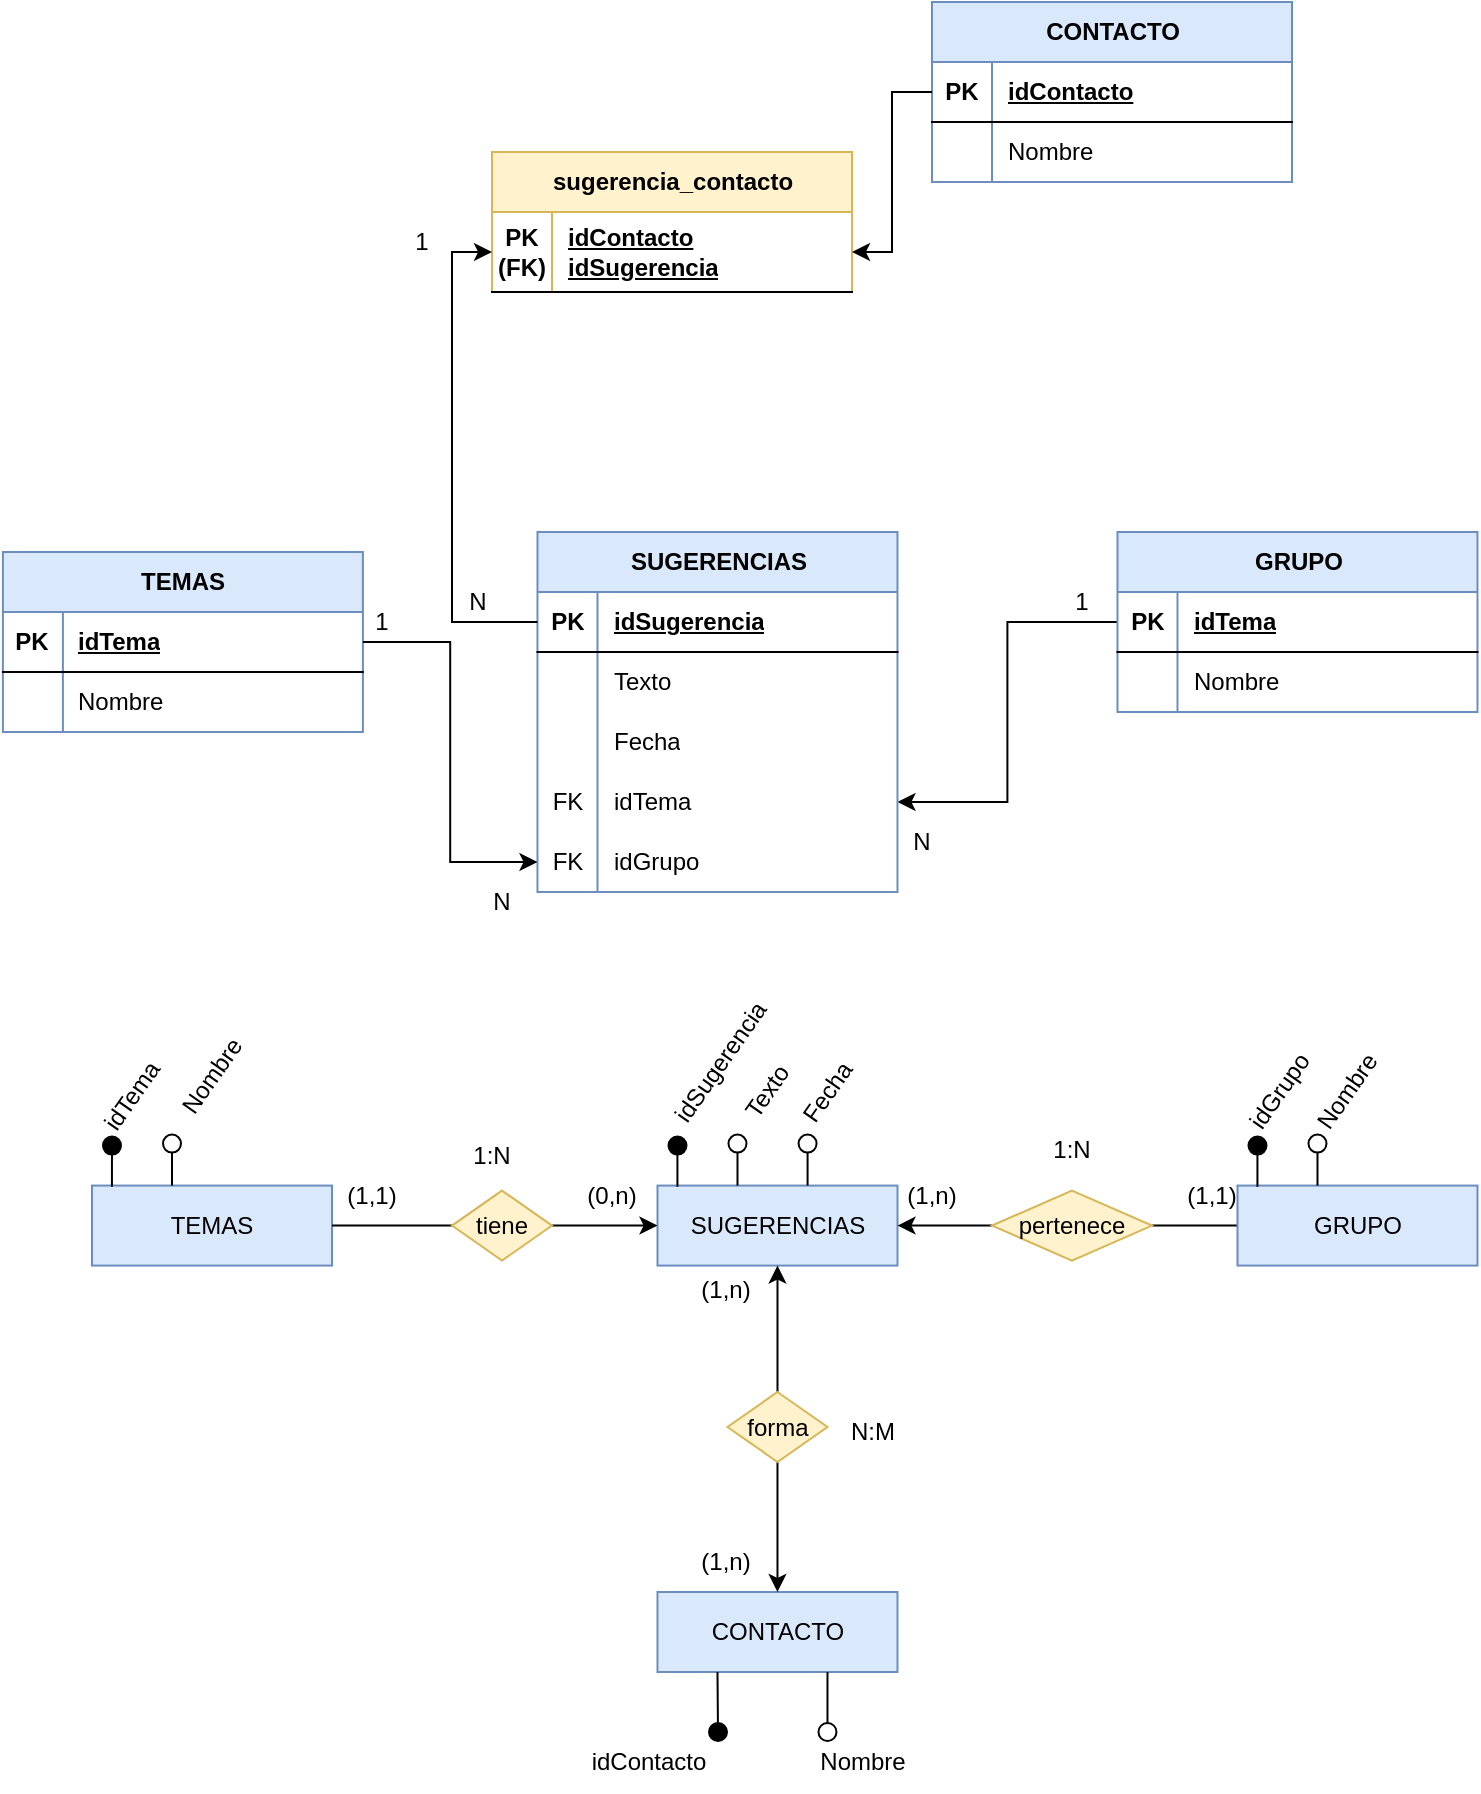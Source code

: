 <mxfile version="28.2.5">
  <diagram name="Página-1" id="k7xjXyNNCIZZD935zY0G">
    <mxGraphModel dx="1042" dy="1795" grid="1" gridSize="10" guides="1" tooltips="1" connect="1" arrows="1" fold="1" page="1" pageScale="1" pageWidth="827" pageHeight="1169" math="0" shadow="0">
      <root>
        <mxCell id="0" />
        <mxCell id="1" parent="0" />
        <mxCell id="h9el3plMmiVz_AUhhKym-1" value="TEMAS" style="rounded=0;whiteSpace=wrap;html=1;fillColor=#dae8fc;strokeColor=#6c8ebf;" parent="1" vertex="1">
          <mxGeometry x="80" y="436.79" width="120" height="40" as="geometry" />
        </mxCell>
        <mxCell id="h9el3plMmiVz_AUhhKym-2" value="" style="endArrow=oval;html=1;rounded=0;exitX=0.083;exitY=0.014;exitDx=0;exitDy=0;exitPerimeter=0;startArrow=none;startFill=0;endFill=1;endSize=9;" parent="1" source="h9el3plMmiVz_AUhhKym-1" edge="1">
          <mxGeometry width="50" height="50" relative="1" as="geometry">
            <mxPoint x="40" y="466.79" as="sourcePoint" />
            <mxPoint x="90" y="416.79" as="targetPoint" />
          </mxGeometry>
        </mxCell>
        <mxCell id="h9el3plMmiVz_AUhhKym-3" value="idTema" style="text;html=1;whiteSpace=wrap;strokeColor=none;fillColor=none;align=center;verticalAlign=middle;rounded=0;rotation=-55;" parent="1" vertex="1">
          <mxGeometry x="70" y="376.79" width="60" height="30" as="geometry" />
        </mxCell>
        <mxCell id="h9el3plMmiVz_AUhhKym-4" value="" style="endArrow=oval;html=1;rounded=0;exitX=0.083;exitY=0.014;exitDx=0;exitDy=0;exitPerimeter=0;startArrow=none;startFill=0;endFill=0;endSize=9;" parent="1" edge="1">
          <mxGeometry width="50" height="50" relative="1" as="geometry">
            <mxPoint x="120" y="436.79" as="sourcePoint" />
            <mxPoint x="120" y="415.79" as="targetPoint" />
          </mxGeometry>
        </mxCell>
        <mxCell id="h9el3plMmiVz_AUhhKym-5" value="Nombre" style="text;html=1;whiteSpace=wrap;strokeColor=none;fillColor=none;align=center;verticalAlign=middle;rounded=0;rotation=-55;" parent="1" vertex="1">
          <mxGeometry x="110.005" y="366.788" width="60" height="30" as="geometry" />
        </mxCell>
        <mxCell id="h9el3plMmiVz_AUhhKym-6" value="SUGERENCIAS" style="rounded=0;whiteSpace=wrap;html=1;fillColor=#dae8fc;strokeColor=#6c8ebf;" parent="1" vertex="1">
          <mxGeometry x="362.745" y="436.79" width="120" height="40" as="geometry" />
        </mxCell>
        <mxCell id="h9el3plMmiVz_AUhhKym-7" value="" style="endArrow=oval;html=1;rounded=0;exitX=0.083;exitY=0.014;exitDx=0;exitDy=0;exitPerimeter=0;startArrow=none;startFill=0;endFill=1;endSize=9;" parent="1" source="h9el3plMmiVz_AUhhKym-6" edge="1">
          <mxGeometry width="50" height="50" relative="1" as="geometry">
            <mxPoint x="322.745" y="466.79" as="sourcePoint" />
            <mxPoint x="372.745" y="416.79" as="targetPoint" />
          </mxGeometry>
        </mxCell>
        <mxCell id="h9el3plMmiVz_AUhhKym-8" value="idSugerencia" style="text;html=1;whiteSpace=wrap;strokeColor=none;fillColor=none;align=center;verticalAlign=middle;rounded=0;rotation=-55;" parent="1" vertex="1">
          <mxGeometry x="344" y="360" width="101" height="30" as="geometry" />
        </mxCell>
        <mxCell id="h9el3plMmiVz_AUhhKym-9" value="" style="endArrow=oval;html=1;rounded=0;exitX=0.083;exitY=0.014;exitDx=0;exitDy=0;exitPerimeter=0;startArrow=none;startFill=0;endFill=0;endSize=9;" parent="1" edge="1">
          <mxGeometry width="50" height="50" relative="1" as="geometry">
            <mxPoint x="402.745" y="436.79" as="sourcePoint" />
            <mxPoint x="402.745" y="415.79" as="targetPoint" />
          </mxGeometry>
        </mxCell>
        <mxCell id="h9el3plMmiVz_AUhhKym-10" value="Texto" style="text;html=1;whiteSpace=wrap;strokeColor=none;fillColor=none;align=center;verticalAlign=middle;rounded=0;rotation=-55;" parent="1" vertex="1">
          <mxGeometry x="396.8" y="374.57" width="40.99" height="30" as="geometry" />
        </mxCell>
        <mxCell id="h9el3plMmiVz_AUhhKym-11" value="" style="endArrow=oval;html=1;rounded=0;exitX=0.083;exitY=0.014;exitDx=0;exitDy=0;exitPerimeter=0;startArrow=none;startFill=0;endFill=0;endSize=9;" parent="1" edge="1">
          <mxGeometry width="50" height="50" relative="1" as="geometry">
            <mxPoint x="437.79" y="436.79" as="sourcePoint" />
            <mxPoint x="437.79" y="415.79" as="targetPoint" />
          </mxGeometry>
        </mxCell>
        <mxCell id="h9el3plMmiVz_AUhhKym-12" value="Fecha" style="text;html=1;whiteSpace=wrap;strokeColor=none;fillColor=none;align=center;verticalAlign=middle;rounded=0;rotation=-55;" parent="1" vertex="1">
          <mxGeometry x="427.288" y="374.572" width="40.99" height="30" as="geometry" />
        </mxCell>
        <mxCell id="h9el3plMmiVz_AUhhKym-22" style="edgeStyle=orthogonalEdgeStyle;rounded=0;orthogonalLoop=1;jettySize=auto;html=1;entryX=0;entryY=0.5;entryDx=0;entryDy=0;" parent="1" source="h9el3plMmiVz_AUhhKym-13" target="h9el3plMmiVz_AUhhKym-6" edge="1">
          <mxGeometry relative="1" as="geometry" />
        </mxCell>
        <mxCell id="h9el3plMmiVz_AUhhKym-23" style="edgeStyle=orthogonalEdgeStyle;rounded=0;orthogonalLoop=1;jettySize=auto;html=1;endArrow=none;endFill=0;" parent="1" source="h9el3plMmiVz_AUhhKym-13" target="h9el3plMmiVz_AUhhKym-1" edge="1">
          <mxGeometry relative="1" as="geometry" />
        </mxCell>
        <mxCell id="h9el3plMmiVz_AUhhKym-13" value="tiene" style="rhombus;whiteSpace=wrap;html=1;fillColor=#fff2cc;strokeColor=#d6b656;" parent="1" vertex="1">
          <mxGeometry x="260" y="439.29" width="50" height="35" as="geometry" />
        </mxCell>
        <mxCell id="h9el3plMmiVz_AUhhKym-25" style="edgeStyle=orthogonalEdgeStyle;rounded=0;orthogonalLoop=1;jettySize=auto;html=1;entryX=1;entryY=0.5;entryDx=0;entryDy=0;endArrow=none;endFill=0;" parent="1" source="h9el3plMmiVz_AUhhKym-14" target="h9el3plMmiVz_AUhhKym-21" edge="1">
          <mxGeometry relative="1" as="geometry" />
        </mxCell>
        <mxCell id="h9el3plMmiVz_AUhhKym-14" value="GRUPO" style="rounded=0;whiteSpace=wrap;html=1;fillColor=#dae8fc;strokeColor=#6c8ebf;" parent="1" vertex="1">
          <mxGeometry x="652.745" y="436.791" width="120" height="40" as="geometry" />
        </mxCell>
        <mxCell id="h9el3plMmiVz_AUhhKym-15" value="" style="endArrow=oval;html=1;rounded=0;exitX=0.083;exitY=0.014;exitDx=0;exitDy=0;exitPerimeter=0;startArrow=none;startFill=0;endFill=1;endSize=9;" parent="1" source="h9el3plMmiVz_AUhhKym-14" edge="1">
          <mxGeometry width="50" height="50" relative="1" as="geometry">
            <mxPoint x="612.745" y="466.791" as="sourcePoint" />
            <mxPoint x="662.745" y="416.791" as="targetPoint" />
          </mxGeometry>
        </mxCell>
        <mxCell id="h9el3plMmiVz_AUhhKym-16" value="idGrupo" style="text;html=1;whiteSpace=wrap;strokeColor=none;fillColor=none;align=center;verticalAlign=middle;rounded=0;rotation=-55;" parent="1" vertex="1">
          <mxGeometry x="641.46" y="374.34" width="66" height="30" as="geometry" />
        </mxCell>
        <mxCell id="h9el3plMmiVz_AUhhKym-17" value="" style="endArrow=oval;html=1;rounded=0;exitX=0.083;exitY=0.014;exitDx=0;exitDy=0;exitPerimeter=0;startArrow=none;startFill=0;endFill=0;endSize=9;" parent="1" edge="1">
          <mxGeometry width="50" height="50" relative="1" as="geometry">
            <mxPoint x="692.745" y="436.791" as="sourcePoint" />
            <mxPoint x="692.745" y="415.791" as="targetPoint" />
          </mxGeometry>
        </mxCell>
        <mxCell id="h9el3plMmiVz_AUhhKym-18" value="Nombre" style="text;html=1;whiteSpace=wrap;strokeColor=none;fillColor=none;align=center;verticalAlign=middle;rounded=0;rotation=-55;" parent="1" vertex="1">
          <mxGeometry x="686.8" y="374.571" width="40.99" height="30" as="geometry" />
        </mxCell>
        <mxCell id="h9el3plMmiVz_AUhhKym-24" style="edgeStyle=orthogonalEdgeStyle;rounded=0;orthogonalLoop=1;jettySize=auto;html=1;entryX=1;entryY=0.5;entryDx=0;entryDy=0;" parent="1" source="h9el3plMmiVz_AUhhKym-21" target="h9el3plMmiVz_AUhhKym-6" edge="1">
          <mxGeometry relative="1" as="geometry" />
        </mxCell>
        <mxCell id="h9el3plMmiVz_AUhhKym-21" value="pertenece" style="rhombus;whiteSpace=wrap;html=1;fillColor=#fff2cc;strokeColor=#d6b656;" parent="1" vertex="1">
          <mxGeometry x="530" y="439.29" width="80" height="35" as="geometry" />
        </mxCell>
        <mxCell id="h9el3plMmiVz_AUhhKym-26" value="(0,n)" style="text;html=1;whiteSpace=wrap;strokeColor=none;fillColor=none;align=center;verticalAlign=middle;rounded=0;" parent="1" vertex="1">
          <mxGeometry x="310" y="426.79" width="60" height="30" as="geometry" />
        </mxCell>
        <mxCell id="h9el3plMmiVz_AUhhKym-27" value="(1,n)" style="text;html=1;whiteSpace=wrap;strokeColor=none;fillColor=none;align=center;verticalAlign=middle;rounded=0;" parent="1" vertex="1">
          <mxGeometry x="470" y="426.79" width="60" height="30" as="geometry" />
        </mxCell>
        <mxCell id="h9el3plMmiVz_AUhhKym-28" value="(1,1)" style="text;html=1;whiteSpace=wrap;strokeColor=none;fillColor=none;align=center;verticalAlign=middle;rounded=0;" parent="1" vertex="1">
          <mxGeometry x="190" y="426.79" width="60" height="30" as="geometry" />
        </mxCell>
        <mxCell id="h9el3plMmiVz_AUhhKym-29" value="(1,1)" style="text;html=1;whiteSpace=wrap;strokeColor=none;fillColor=none;align=center;verticalAlign=middle;rounded=0;" parent="1" vertex="1">
          <mxGeometry x="610" y="426.79" width="60" height="30" as="geometry" />
        </mxCell>
        <mxCell id="h9el3plMmiVz_AUhhKym-30" value="1:N" style="text;html=1;whiteSpace=wrap;strokeColor=none;fillColor=none;align=center;verticalAlign=middle;rounded=0;" parent="1" vertex="1">
          <mxGeometry x="250" y="406.79" width="60" height="30" as="geometry" />
        </mxCell>
        <mxCell id="h9el3plMmiVz_AUhhKym-31" value="1:N" style="text;html=1;whiteSpace=wrap;strokeColor=none;fillColor=none;align=center;verticalAlign=middle;rounded=0;" parent="1" vertex="1">
          <mxGeometry x="540" y="404.34" width="60" height="30" as="geometry" />
        </mxCell>
        <mxCell id="h9el3plMmiVz_AUhhKym-32" value="TEMAS" style="shape=table;startSize=30;container=1;collapsible=1;childLayout=tableLayout;fixedRows=1;rowLines=0;fontStyle=1;align=center;resizeLast=1;html=1;fillColor=#dae8fc;strokeColor=#6c8ebf;" parent="1" vertex="1">
          <mxGeometry x="35.45" y="120" width="180" height="90" as="geometry" />
        </mxCell>
        <mxCell id="h9el3plMmiVz_AUhhKym-33" value="" style="shape=tableRow;horizontal=0;startSize=0;swimlaneHead=0;swimlaneBody=0;fillColor=none;collapsible=0;dropTarget=0;points=[[0,0.5],[1,0.5]];portConstraint=eastwest;top=0;left=0;right=0;bottom=1;" parent="h9el3plMmiVz_AUhhKym-32" vertex="1">
          <mxGeometry y="30" width="180" height="30" as="geometry" />
        </mxCell>
        <mxCell id="h9el3plMmiVz_AUhhKym-34" value="PK" style="shape=partialRectangle;connectable=0;fillColor=none;top=0;left=0;bottom=0;right=0;fontStyle=1;overflow=hidden;whiteSpace=wrap;html=1;" parent="h9el3plMmiVz_AUhhKym-33" vertex="1">
          <mxGeometry width="30" height="30" as="geometry">
            <mxRectangle width="30" height="30" as="alternateBounds" />
          </mxGeometry>
        </mxCell>
        <mxCell id="h9el3plMmiVz_AUhhKym-35" value="idTema" style="shape=partialRectangle;connectable=0;fillColor=none;top=0;left=0;bottom=0;right=0;align=left;spacingLeft=6;fontStyle=5;overflow=hidden;whiteSpace=wrap;html=1;" parent="h9el3plMmiVz_AUhhKym-33" vertex="1">
          <mxGeometry x="30" width="150" height="30" as="geometry">
            <mxRectangle width="150" height="30" as="alternateBounds" />
          </mxGeometry>
        </mxCell>
        <mxCell id="h9el3plMmiVz_AUhhKym-36" value="" style="shape=tableRow;horizontal=0;startSize=0;swimlaneHead=0;swimlaneBody=0;fillColor=none;collapsible=0;dropTarget=0;points=[[0,0.5],[1,0.5]];portConstraint=eastwest;top=0;left=0;right=0;bottom=0;" parent="h9el3plMmiVz_AUhhKym-32" vertex="1">
          <mxGeometry y="60" width="180" height="30" as="geometry" />
        </mxCell>
        <mxCell id="h9el3plMmiVz_AUhhKym-37" value="" style="shape=partialRectangle;connectable=0;fillColor=none;top=0;left=0;bottom=0;right=0;editable=1;overflow=hidden;whiteSpace=wrap;html=1;" parent="h9el3plMmiVz_AUhhKym-36" vertex="1">
          <mxGeometry width="30" height="30" as="geometry">
            <mxRectangle width="30" height="30" as="alternateBounds" />
          </mxGeometry>
        </mxCell>
        <mxCell id="h9el3plMmiVz_AUhhKym-38" value="Nombre" style="shape=partialRectangle;connectable=0;fillColor=none;top=0;left=0;bottom=0;right=0;align=left;spacingLeft=6;overflow=hidden;whiteSpace=wrap;html=1;" parent="h9el3plMmiVz_AUhhKym-36" vertex="1">
          <mxGeometry x="30" width="150" height="30" as="geometry">
            <mxRectangle width="150" height="30" as="alternateBounds" />
          </mxGeometry>
        </mxCell>
        <mxCell id="h9el3plMmiVz_AUhhKym-75" style="edgeStyle=orthogonalEdgeStyle;rounded=0;orthogonalLoop=1;jettySize=auto;html=1;entryX=1;entryY=0.5;entryDx=0;entryDy=0;exitX=0;exitY=0.5;exitDx=0;exitDy=0;" parent="1" source="h9el3plMmiVz_AUhhKym-49" target="h9el3plMmiVz_AUhhKym-68" edge="1">
          <mxGeometry relative="1" as="geometry" />
        </mxCell>
        <mxCell id="h9el3plMmiVz_AUhhKym-48" value="GRUPO" style="shape=table;startSize=30;container=1;collapsible=1;childLayout=tableLayout;fixedRows=1;rowLines=0;fontStyle=1;align=center;resizeLast=1;html=1;fillColor=#dae8fc;strokeColor=#6c8ebf;" parent="1" vertex="1">
          <mxGeometry x="592.74" y="110" width="180" height="90" as="geometry" />
        </mxCell>
        <mxCell id="h9el3plMmiVz_AUhhKym-49" value="" style="shape=tableRow;horizontal=0;startSize=0;swimlaneHead=0;swimlaneBody=0;fillColor=none;collapsible=0;dropTarget=0;points=[[0,0.5],[1,0.5]];portConstraint=eastwest;top=0;left=0;right=0;bottom=1;" parent="h9el3plMmiVz_AUhhKym-48" vertex="1">
          <mxGeometry y="30" width="180" height="30" as="geometry" />
        </mxCell>
        <mxCell id="h9el3plMmiVz_AUhhKym-50" value="PK" style="shape=partialRectangle;connectable=0;fillColor=none;top=0;left=0;bottom=0;right=0;fontStyle=1;overflow=hidden;whiteSpace=wrap;html=1;" parent="h9el3plMmiVz_AUhhKym-49" vertex="1">
          <mxGeometry width="30" height="30" as="geometry">
            <mxRectangle width="30" height="30" as="alternateBounds" />
          </mxGeometry>
        </mxCell>
        <mxCell id="h9el3plMmiVz_AUhhKym-51" value="idTema" style="shape=partialRectangle;connectable=0;fillColor=none;top=0;left=0;bottom=0;right=0;align=left;spacingLeft=6;fontStyle=5;overflow=hidden;whiteSpace=wrap;html=1;" parent="h9el3plMmiVz_AUhhKym-49" vertex="1">
          <mxGeometry x="30" width="150" height="30" as="geometry">
            <mxRectangle width="150" height="30" as="alternateBounds" />
          </mxGeometry>
        </mxCell>
        <mxCell id="h9el3plMmiVz_AUhhKym-52" value="" style="shape=tableRow;horizontal=0;startSize=0;swimlaneHead=0;swimlaneBody=0;fillColor=none;collapsible=0;dropTarget=0;points=[[0,0.5],[1,0.5]];portConstraint=eastwest;top=0;left=0;right=0;bottom=0;" parent="h9el3plMmiVz_AUhhKym-48" vertex="1">
          <mxGeometry y="60" width="180" height="30" as="geometry" />
        </mxCell>
        <mxCell id="h9el3plMmiVz_AUhhKym-53" value="" style="shape=partialRectangle;connectable=0;fillColor=none;top=0;left=0;bottom=0;right=0;editable=1;overflow=hidden;whiteSpace=wrap;html=1;" parent="h9el3plMmiVz_AUhhKym-52" vertex="1">
          <mxGeometry width="30" height="30" as="geometry">
            <mxRectangle width="30" height="30" as="alternateBounds" />
          </mxGeometry>
        </mxCell>
        <mxCell id="h9el3plMmiVz_AUhhKym-54" value="Nombre" style="shape=partialRectangle;connectable=0;fillColor=none;top=0;left=0;bottom=0;right=0;align=left;spacingLeft=6;overflow=hidden;whiteSpace=wrap;html=1;" parent="h9el3plMmiVz_AUhhKym-52" vertex="1">
          <mxGeometry x="30" width="150" height="30" as="geometry">
            <mxRectangle width="150" height="30" as="alternateBounds" />
          </mxGeometry>
        </mxCell>
        <mxCell id="h9el3plMmiVz_AUhhKym-55" value="SUGERENCIAS" style="shape=table;startSize=30;container=1;collapsible=1;childLayout=tableLayout;fixedRows=1;rowLines=0;fontStyle=1;align=center;resizeLast=1;html=1;fillColor=#dae8fc;strokeColor=#6c8ebf;" parent="1" vertex="1">
          <mxGeometry x="302.74" y="110" width="180" height="180" as="geometry" />
        </mxCell>
        <mxCell id="h9el3plMmiVz_AUhhKym-56" value="" style="shape=tableRow;horizontal=0;startSize=0;swimlaneHead=0;swimlaneBody=0;fillColor=none;collapsible=0;dropTarget=0;points=[[0,0.5],[1,0.5]];portConstraint=eastwest;top=0;left=0;right=0;bottom=1;" parent="h9el3plMmiVz_AUhhKym-55" vertex="1">
          <mxGeometry y="30" width="180" height="30" as="geometry" />
        </mxCell>
        <mxCell id="h9el3plMmiVz_AUhhKym-57" value="PK" style="shape=partialRectangle;connectable=0;fillColor=none;top=0;left=0;bottom=0;right=0;fontStyle=1;overflow=hidden;whiteSpace=wrap;html=1;" parent="h9el3plMmiVz_AUhhKym-56" vertex="1">
          <mxGeometry width="30" height="30" as="geometry">
            <mxRectangle width="30" height="30" as="alternateBounds" />
          </mxGeometry>
        </mxCell>
        <mxCell id="h9el3plMmiVz_AUhhKym-58" value="idSugerencia" style="shape=partialRectangle;connectable=0;fillColor=none;top=0;left=0;bottom=0;right=0;align=left;spacingLeft=6;fontStyle=5;overflow=hidden;whiteSpace=wrap;html=1;" parent="h9el3plMmiVz_AUhhKym-56" vertex="1">
          <mxGeometry x="30" width="150" height="30" as="geometry">
            <mxRectangle width="150" height="30" as="alternateBounds" />
          </mxGeometry>
        </mxCell>
        <mxCell id="h9el3plMmiVz_AUhhKym-59" value="" style="shape=tableRow;horizontal=0;startSize=0;swimlaneHead=0;swimlaneBody=0;fillColor=none;collapsible=0;dropTarget=0;points=[[0,0.5],[1,0.5]];portConstraint=eastwest;top=0;left=0;right=0;bottom=0;" parent="h9el3plMmiVz_AUhhKym-55" vertex="1">
          <mxGeometry y="60" width="180" height="30" as="geometry" />
        </mxCell>
        <mxCell id="h9el3plMmiVz_AUhhKym-60" value="" style="shape=partialRectangle;connectable=0;fillColor=none;top=0;left=0;bottom=0;right=0;editable=1;overflow=hidden;whiteSpace=wrap;html=1;" parent="h9el3plMmiVz_AUhhKym-59" vertex="1">
          <mxGeometry width="30" height="30" as="geometry">
            <mxRectangle width="30" height="30" as="alternateBounds" />
          </mxGeometry>
        </mxCell>
        <mxCell id="h9el3plMmiVz_AUhhKym-61" value="Texto" style="shape=partialRectangle;connectable=0;fillColor=none;top=0;left=0;bottom=0;right=0;align=left;spacingLeft=6;overflow=hidden;whiteSpace=wrap;html=1;" parent="h9el3plMmiVz_AUhhKym-59" vertex="1">
          <mxGeometry x="30" width="150" height="30" as="geometry">
            <mxRectangle width="150" height="30" as="alternateBounds" />
          </mxGeometry>
        </mxCell>
        <mxCell id="h9el3plMmiVz_AUhhKym-62" value="" style="shape=tableRow;horizontal=0;startSize=0;swimlaneHead=0;swimlaneBody=0;fillColor=none;collapsible=0;dropTarget=0;points=[[0,0.5],[1,0.5]];portConstraint=eastwest;top=0;left=0;right=0;bottom=0;" parent="h9el3plMmiVz_AUhhKym-55" vertex="1">
          <mxGeometry y="90" width="180" height="30" as="geometry" />
        </mxCell>
        <mxCell id="h9el3plMmiVz_AUhhKym-63" value="" style="shape=partialRectangle;connectable=0;fillColor=none;top=0;left=0;bottom=0;right=0;editable=1;overflow=hidden;whiteSpace=wrap;html=1;" parent="h9el3plMmiVz_AUhhKym-62" vertex="1">
          <mxGeometry width="30" height="30" as="geometry">
            <mxRectangle width="30" height="30" as="alternateBounds" />
          </mxGeometry>
        </mxCell>
        <mxCell id="h9el3plMmiVz_AUhhKym-64" value="Fecha" style="shape=partialRectangle;connectable=0;fillColor=none;top=0;left=0;bottom=0;right=0;align=left;spacingLeft=6;overflow=hidden;whiteSpace=wrap;html=1;" parent="h9el3plMmiVz_AUhhKym-62" vertex="1">
          <mxGeometry x="30" width="150" height="30" as="geometry">
            <mxRectangle width="150" height="30" as="alternateBounds" />
          </mxGeometry>
        </mxCell>
        <mxCell id="h9el3plMmiVz_AUhhKym-68" style="shape=tableRow;horizontal=0;startSize=0;swimlaneHead=0;swimlaneBody=0;fillColor=none;collapsible=0;dropTarget=0;points=[[0,0.5],[1,0.5]];portConstraint=eastwest;top=0;left=0;right=0;bottom=0;" parent="h9el3plMmiVz_AUhhKym-55" vertex="1">
          <mxGeometry y="120" width="180" height="30" as="geometry" />
        </mxCell>
        <mxCell id="h9el3plMmiVz_AUhhKym-69" value="FK" style="shape=partialRectangle;connectable=0;fillColor=none;top=0;left=0;bottom=0;right=0;editable=1;overflow=hidden;whiteSpace=wrap;html=1;" parent="h9el3plMmiVz_AUhhKym-68" vertex="1">
          <mxGeometry width="30" height="30" as="geometry">
            <mxRectangle width="30" height="30" as="alternateBounds" />
          </mxGeometry>
        </mxCell>
        <mxCell id="h9el3plMmiVz_AUhhKym-70" value="idTema" style="shape=partialRectangle;connectable=0;fillColor=none;top=0;left=0;bottom=0;right=0;align=left;spacingLeft=6;overflow=hidden;whiteSpace=wrap;html=1;" parent="h9el3plMmiVz_AUhhKym-68" vertex="1">
          <mxGeometry x="30" width="150" height="30" as="geometry">
            <mxRectangle width="150" height="30" as="alternateBounds" />
          </mxGeometry>
        </mxCell>
        <mxCell id="h9el3plMmiVz_AUhhKym-71" style="shape=tableRow;horizontal=0;startSize=0;swimlaneHead=0;swimlaneBody=0;fillColor=none;collapsible=0;dropTarget=0;points=[[0,0.5],[1,0.5]];portConstraint=eastwest;top=0;left=0;right=0;bottom=0;" parent="h9el3plMmiVz_AUhhKym-55" vertex="1">
          <mxGeometry y="150" width="180" height="30" as="geometry" />
        </mxCell>
        <mxCell id="h9el3plMmiVz_AUhhKym-72" value="FK" style="shape=partialRectangle;connectable=0;fillColor=none;top=0;left=0;bottom=0;right=0;editable=1;overflow=hidden;whiteSpace=wrap;html=1;" parent="h9el3plMmiVz_AUhhKym-71" vertex="1">
          <mxGeometry width="30" height="30" as="geometry">
            <mxRectangle width="30" height="30" as="alternateBounds" />
          </mxGeometry>
        </mxCell>
        <mxCell id="h9el3plMmiVz_AUhhKym-73" value="idGrupo" style="shape=partialRectangle;connectable=0;fillColor=none;top=0;left=0;bottom=0;right=0;align=left;spacingLeft=6;overflow=hidden;whiteSpace=wrap;html=1;" parent="h9el3plMmiVz_AUhhKym-71" vertex="1">
          <mxGeometry x="30" width="150" height="30" as="geometry">
            <mxRectangle width="150" height="30" as="alternateBounds" />
          </mxGeometry>
        </mxCell>
        <mxCell id="h9el3plMmiVz_AUhhKym-74" style="edgeStyle=orthogonalEdgeStyle;rounded=0;orthogonalLoop=1;jettySize=auto;html=1;entryX=0;entryY=0.5;entryDx=0;entryDy=0;" parent="1" source="h9el3plMmiVz_AUhhKym-33" target="h9el3plMmiVz_AUhhKym-71" edge="1">
          <mxGeometry relative="1" as="geometry" />
        </mxCell>
        <mxCell id="h9el3plMmiVz_AUhhKym-76" value="N" style="text;html=1;whiteSpace=wrap;strokeColor=none;fillColor=none;align=center;verticalAlign=middle;rounded=0;" parent="1" vertex="1">
          <mxGeometry x="255.45" y="280" width="60" height="30" as="geometry" />
        </mxCell>
        <mxCell id="h9el3plMmiVz_AUhhKym-77" value="N" style="text;html=1;whiteSpace=wrap;strokeColor=none;fillColor=none;align=center;verticalAlign=middle;rounded=0;" parent="1" vertex="1">
          <mxGeometry x="465.45" y="250" width="60" height="30" as="geometry" />
        </mxCell>
        <mxCell id="h9el3plMmiVz_AUhhKym-78" value="1" style="text;html=1;whiteSpace=wrap;strokeColor=none;fillColor=none;align=center;verticalAlign=middle;rounded=0;" parent="1" vertex="1">
          <mxGeometry x="195.45" y="140" width="60" height="30" as="geometry" />
        </mxCell>
        <mxCell id="h9el3plMmiVz_AUhhKym-79" value="1" style="text;html=1;whiteSpace=wrap;strokeColor=none;fillColor=none;align=center;verticalAlign=middle;rounded=0;" parent="1" vertex="1">
          <mxGeometry x="545.45" y="130" width="60" height="30" as="geometry" />
        </mxCell>
        <mxCell id="cplaJcEt6FQ8ntjj1m_r-42" value="1" style="text;html=1;whiteSpace=wrap;strokeColor=none;fillColor=none;align=center;verticalAlign=middle;rounded=0;" parent="1" vertex="1">
          <mxGeometry x="215.45" y="-50" width="60" height="30" as="geometry" />
        </mxCell>
        <mxCell id="cplaJcEt6FQ8ntjj1m_r-43" value="N" style="text;html=1;whiteSpace=wrap;strokeColor=none;fillColor=none;align=center;verticalAlign=middle;rounded=0;" parent="1" vertex="1">
          <mxGeometry x="242.74" y="130" width="60" height="30" as="geometry" />
        </mxCell>
        <mxCell id="eB9fcr6rDOS18U8O2Pa4-1" value="CONTACTO" style="shape=table;startSize=30;container=1;collapsible=1;childLayout=tableLayout;fixedRows=1;rowLines=0;fontStyle=1;align=center;resizeLast=1;html=1;fillColor=#dae8fc;strokeColor=#6c8ebf;" vertex="1" parent="1">
          <mxGeometry x="500" y="-155" width="180" height="90" as="geometry" />
        </mxCell>
        <mxCell id="eB9fcr6rDOS18U8O2Pa4-2" value="" style="shape=tableRow;horizontal=0;startSize=0;swimlaneHead=0;swimlaneBody=0;fillColor=none;collapsible=0;dropTarget=0;points=[[0,0.5],[1,0.5]];portConstraint=eastwest;top=0;left=0;right=0;bottom=1;" vertex="1" parent="eB9fcr6rDOS18U8O2Pa4-1">
          <mxGeometry y="30" width="180" height="30" as="geometry" />
        </mxCell>
        <mxCell id="eB9fcr6rDOS18U8O2Pa4-3" value="PK" style="shape=partialRectangle;connectable=0;fillColor=none;top=0;left=0;bottom=0;right=0;fontStyle=1;overflow=hidden;whiteSpace=wrap;html=1;" vertex="1" parent="eB9fcr6rDOS18U8O2Pa4-2">
          <mxGeometry width="30" height="30" as="geometry">
            <mxRectangle width="30" height="30" as="alternateBounds" />
          </mxGeometry>
        </mxCell>
        <mxCell id="eB9fcr6rDOS18U8O2Pa4-4" value="idContacto" style="shape=partialRectangle;connectable=0;fillColor=none;top=0;left=0;bottom=0;right=0;align=left;spacingLeft=6;fontStyle=5;overflow=hidden;whiteSpace=wrap;html=1;" vertex="1" parent="eB9fcr6rDOS18U8O2Pa4-2">
          <mxGeometry x="30" width="150" height="30" as="geometry">
            <mxRectangle width="150" height="30" as="alternateBounds" />
          </mxGeometry>
        </mxCell>
        <mxCell id="eB9fcr6rDOS18U8O2Pa4-5" value="" style="shape=tableRow;horizontal=0;startSize=0;swimlaneHead=0;swimlaneBody=0;fillColor=none;collapsible=0;dropTarget=0;points=[[0,0.5],[1,0.5]];portConstraint=eastwest;top=0;left=0;right=0;bottom=0;" vertex="1" parent="eB9fcr6rDOS18U8O2Pa4-1">
          <mxGeometry y="60" width="180" height="30" as="geometry" />
        </mxCell>
        <mxCell id="eB9fcr6rDOS18U8O2Pa4-6" value="" style="shape=partialRectangle;connectable=0;fillColor=none;top=0;left=0;bottom=0;right=0;editable=1;overflow=hidden;whiteSpace=wrap;html=1;" vertex="1" parent="eB9fcr6rDOS18U8O2Pa4-5">
          <mxGeometry width="30" height="30" as="geometry">
            <mxRectangle width="30" height="30" as="alternateBounds" />
          </mxGeometry>
        </mxCell>
        <mxCell id="eB9fcr6rDOS18U8O2Pa4-7" value="Nombre" style="shape=partialRectangle;connectable=0;fillColor=none;top=0;left=0;bottom=0;right=0;align=left;spacingLeft=6;overflow=hidden;whiteSpace=wrap;html=1;" vertex="1" parent="eB9fcr6rDOS18U8O2Pa4-5">
          <mxGeometry x="30" width="150" height="30" as="geometry">
            <mxRectangle width="150" height="30" as="alternateBounds" />
          </mxGeometry>
        </mxCell>
        <mxCell id="eB9fcr6rDOS18U8O2Pa4-8" value="sugerencia_contacto" style="shape=table;startSize=30;container=1;collapsible=1;childLayout=tableLayout;fixedRows=1;rowLines=0;fontStyle=1;align=center;resizeLast=1;html=1;fillColor=#fff2cc;strokeColor=#d6b656;" vertex="1" parent="1">
          <mxGeometry x="280" y="-80" width="180" height="70" as="geometry" />
        </mxCell>
        <mxCell id="eB9fcr6rDOS18U8O2Pa4-9" value="" style="shape=tableRow;horizontal=0;startSize=0;swimlaneHead=0;swimlaneBody=0;fillColor=none;collapsible=0;dropTarget=0;points=[[0,0.5],[1,0.5]];portConstraint=eastwest;top=0;left=0;right=0;bottom=1;" vertex="1" parent="eB9fcr6rDOS18U8O2Pa4-8">
          <mxGeometry y="30" width="180" height="40" as="geometry" />
        </mxCell>
        <mxCell id="eB9fcr6rDOS18U8O2Pa4-10" value="PK&lt;div&gt;(FK)&lt;/div&gt;" style="shape=partialRectangle;connectable=0;fillColor=none;top=0;left=0;bottom=0;right=0;fontStyle=1;overflow=hidden;whiteSpace=wrap;html=1;" vertex="1" parent="eB9fcr6rDOS18U8O2Pa4-9">
          <mxGeometry width="30" height="40" as="geometry">
            <mxRectangle width="30" height="40" as="alternateBounds" />
          </mxGeometry>
        </mxCell>
        <mxCell id="eB9fcr6rDOS18U8O2Pa4-11" value="idContacto&lt;div&gt;idSugerencia&lt;/div&gt;" style="shape=partialRectangle;connectable=0;fillColor=none;top=0;left=0;bottom=0;right=0;align=left;spacingLeft=6;fontStyle=5;overflow=hidden;whiteSpace=wrap;html=1;" vertex="1" parent="eB9fcr6rDOS18U8O2Pa4-9">
          <mxGeometry x="30" width="150" height="40" as="geometry">
            <mxRectangle width="150" height="40" as="alternateBounds" />
          </mxGeometry>
        </mxCell>
        <mxCell id="eB9fcr6rDOS18U8O2Pa4-15" style="edgeStyle=orthogonalEdgeStyle;rounded=0;orthogonalLoop=1;jettySize=auto;html=1;entryX=1;entryY=0.5;entryDx=0;entryDy=0;" edge="1" parent="1" source="eB9fcr6rDOS18U8O2Pa4-2" target="eB9fcr6rDOS18U8O2Pa4-9">
          <mxGeometry relative="1" as="geometry" />
        </mxCell>
        <mxCell id="eB9fcr6rDOS18U8O2Pa4-16" style="edgeStyle=orthogonalEdgeStyle;rounded=0;orthogonalLoop=1;jettySize=auto;html=1;entryX=0;entryY=0.5;entryDx=0;entryDy=0;" edge="1" parent="1" source="h9el3plMmiVz_AUhhKym-56" target="eB9fcr6rDOS18U8O2Pa4-9">
          <mxGeometry relative="1" as="geometry" />
        </mxCell>
        <mxCell id="eB9fcr6rDOS18U8O2Pa4-17" value="CONTACTO" style="rounded=0;whiteSpace=wrap;html=1;fillColor=#dae8fc;strokeColor=#6c8ebf;" vertex="1" parent="1">
          <mxGeometry x="362.74" y="640" width="120" height="40" as="geometry" />
        </mxCell>
        <mxCell id="eB9fcr6rDOS18U8O2Pa4-19" style="edgeStyle=orthogonalEdgeStyle;rounded=0;orthogonalLoop=1;jettySize=auto;html=1;entryX=0.5;entryY=0;entryDx=0;entryDy=0;" edge="1" parent="1" source="eB9fcr6rDOS18U8O2Pa4-18" target="eB9fcr6rDOS18U8O2Pa4-17">
          <mxGeometry relative="1" as="geometry" />
        </mxCell>
        <mxCell id="eB9fcr6rDOS18U8O2Pa4-20" style="edgeStyle=orthogonalEdgeStyle;rounded=0;orthogonalLoop=1;jettySize=auto;html=1;entryX=0.5;entryY=1;entryDx=0;entryDy=0;" edge="1" parent="1" source="eB9fcr6rDOS18U8O2Pa4-18" target="h9el3plMmiVz_AUhhKym-6">
          <mxGeometry relative="1" as="geometry" />
        </mxCell>
        <mxCell id="eB9fcr6rDOS18U8O2Pa4-18" value="forma" style="rhombus;whiteSpace=wrap;html=1;fillColor=#fff2cc;strokeColor=#d6b656;" vertex="1" parent="1">
          <mxGeometry x="397.74" y="540" width="50" height="35" as="geometry" />
        </mxCell>
        <mxCell id="eB9fcr6rDOS18U8O2Pa4-21" value="" style="endArrow=oval;html=1;rounded=0;exitX=0.25;exitY=1;exitDx=0;exitDy=0;endFill=1;endSize=9;" edge="1" parent="1" source="eB9fcr6rDOS18U8O2Pa4-17">
          <mxGeometry width="50" height="50" relative="1" as="geometry">
            <mxPoint x="440" y="750" as="sourcePoint" />
            <mxPoint x="393" y="710" as="targetPoint" />
          </mxGeometry>
        </mxCell>
        <mxCell id="eB9fcr6rDOS18U8O2Pa4-22" value="idContacto" style="text;html=1;align=center;verticalAlign=middle;resizable=0;points=[];autosize=1;strokeColor=none;fillColor=none;" vertex="1" parent="1">
          <mxGeometry x="317.74" y="710" width="80" height="30" as="geometry" />
        </mxCell>
        <mxCell id="eB9fcr6rDOS18U8O2Pa4-23" value="" style="endArrow=oval;html=1;rounded=0;exitX=0.25;exitY=1;exitDx=0;exitDy=0;endFill=0;endSize=9;" edge="1" parent="1">
          <mxGeometry width="50" height="50" relative="1" as="geometry">
            <mxPoint x="447.74" y="680" as="sourcePoint" />
            <mxPoint x="447.74" y="710" as="targetPoint" />
          </mxGeometry>
        </mxCell>
        <mxCell id="eB9fcr6rDOS18U8O2Pa4-24" value="Nombre" style="text;html=1;align=center;verticalAlign=middle;resizable=0;points=[];autosize=1;strokeColor=none;fillColor=none;" vertex="1" parent="1">
          <mxGeometry x="430" y="710" width="70" height="30" as="geometry" />
        </mxCell>
        <mxCell id="eB9fcr6rDOS18U8O2Pa4-25" value="N:M" style="text;html=1;align=center;verticalAlign=middle;resizable=0;points=[];autosize=1;strokeColor=none;fillColor=none;" vertex="1" parent="1">
          <mxGeometry x="445" y="545" width="50" height="30" as="geometry" />
        </mxCell>
        <mxCell id="eB9fcr6rDOS18U8O2Pa4-26" value="(1,n)" style="text;html=1;whiteSpace=wrap;strokeColor=none;fillColor=none;align=center;verticalAlign=middle;rounded=0;" vertex="1" parent="1">
          <mxGeometry x="367.29" y="474.29" width="60" height="30" as="geometry" />
        </mxCell>
        <mxCell id="eB9fcr6rDOS18U8O2Pa4-27" value="(1,n)" style="text;html=1;whiteSpace=wrap;strokeColor=none;fillColor=none;align=center;verticalAlign=middle;rounded=0;" vertex="1" parent="1">
          <mxGeometry x="367.29" y="610" width="60" height="30" as="geometry" />
        </mxCell>
      </root>
    </mxGraphModel>
  </diagram>
</mxfile>
